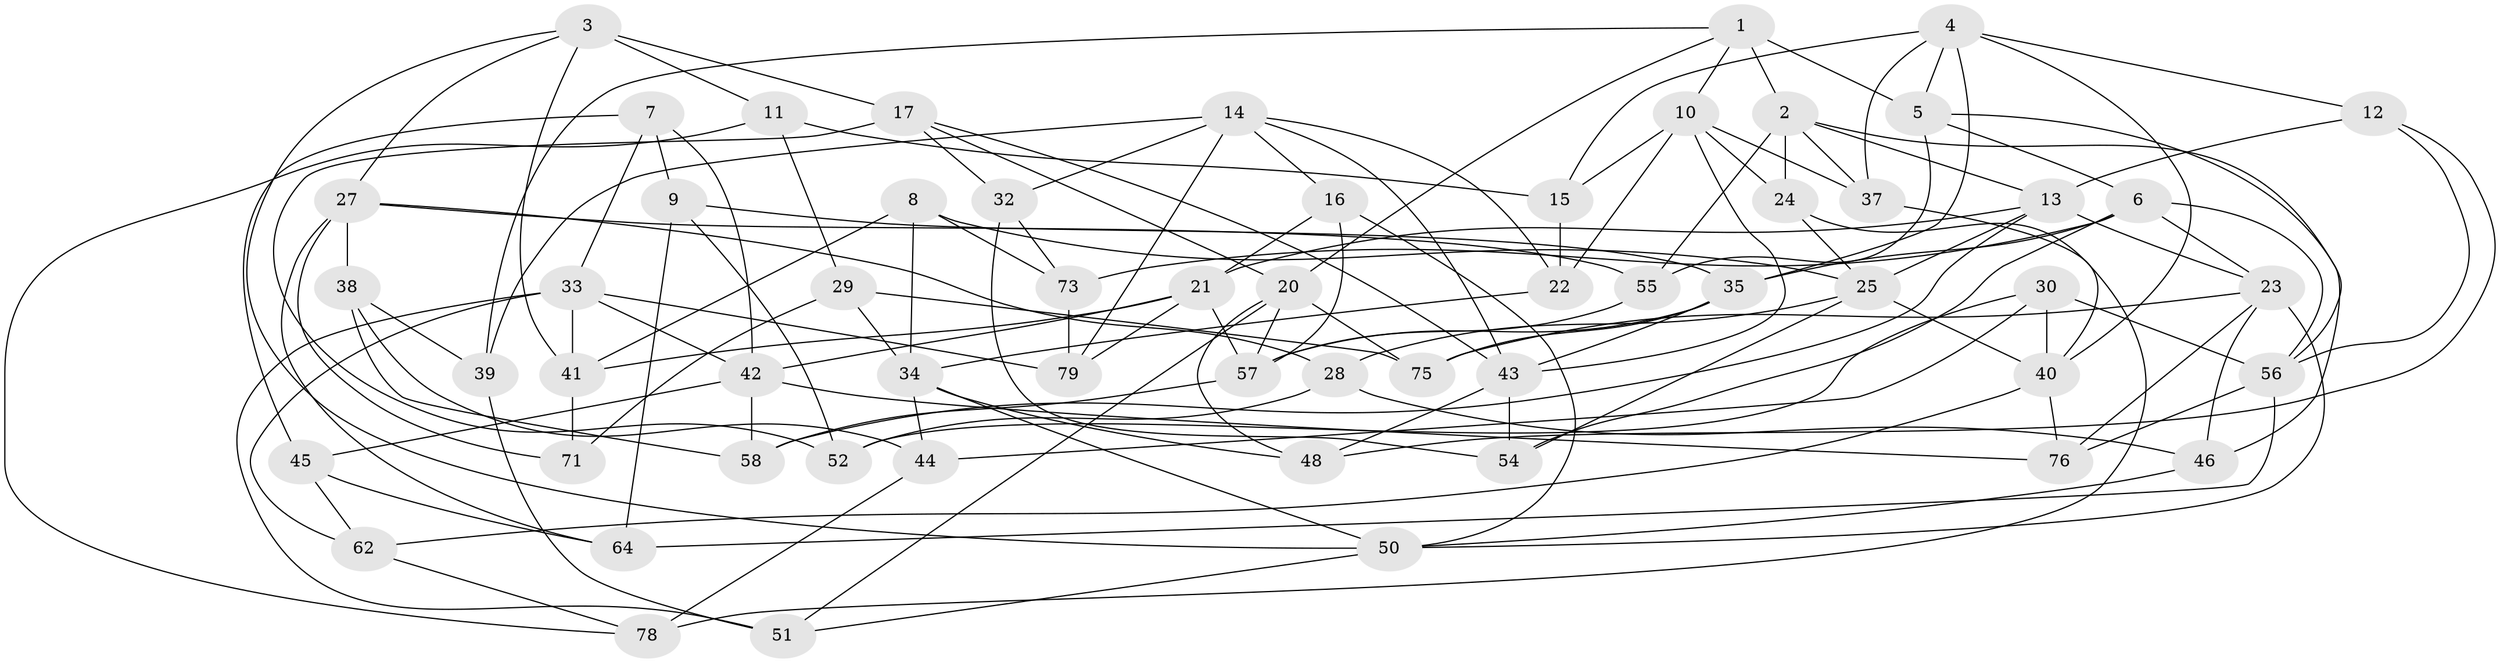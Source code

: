 // original degree distribution, {4: 1.0}
// Generated by graph-tools (version 1.1) at 2025/11/02/27/25 16:11:48]
// undirected, 58 vertices, 138 edges
graph export_dot {
graph [start="1"]
  node [color=gray90,style=filled];
  1 [super="+67"];
  2 [super="+53"];
  3 [super="+47"];
  4 [super="+36"];
  5 [super="+18"];
  6 [super="+77"];
  7;
  8;
  9;
  10 [super="+49"];
  11;
  12;
  13 [super="+26"];
  14 [super="+83"];
  15;
  16;
  17 [super="+19"];
  20 [super="+59"];
  21 [super="+69"];
  22;
  23 [super="+31"];
  24;
  25 [super="+63"];
  27 [super="+80"];
  28;
  29;
  30;
  32;
  33 [super="+81"];
  34 [super="+60"];
  35 [super="+82"];
  37;
  38;
  39;
  40 [super="+65"];
  41 [super="+66"];
  42 [super="+68"];
  43 [super="+61"];
  44;
  45;
  46;
  48;
  50 [super="+74"];
  51;
  52;
  54;
  55;
  56 [super="+70"];
  57 [super="+72"];
  58;
  62;
  64;
  71;
  73;
  75;
  76;
  78;
  79;
  1 -- 5 [weight=2];
  1 -- 10;
  1 -- 2;
  1 -- 20;
  1 -- 39;
  2 -- 46;
  2 -- 55;
  2 -- 24;
  2 -- 37;
  2 -- 13;
  3 -- 11;
  3 -- 17 [weight=2];
  3 -- 50;
  3 -- 41;
  3 -- 27;
  4 -- 12;
  4 -- 37;
  4 -- 15;
  4 -- 40;
  4 -- 35;
  4 -- 5;
  5 -- 6;
  5 -- 55;
  5 -- 56;
  6 -- 35;
  6 -- 23;
  6 -- 73;
  6 -- 54;
  6 -- 56;
  7 -- 42;
  7 -- 45;
  7 -- 9;
  7 -- 33;
  8 -- 73;
  8 -- 25;
  8 -- 41;
  8 -- 34;
  9 -- 52;
  9 -- 64;
  9 -- 35;
  10 -- 37;
  10 -- 22;
  10 -- 24;
  10 -- 43;
  10 -- 15;
  11 -- 29;
  11 -- 78;
  11 -- 15;
  12 -- 13;
  12 -- 48;
  12 -- 56;
  13 -- 21;
  13 -- 23;
  13 -- 25;
  13 -- 58;
  14 -- 79;
  14 -- 39;
  14 -- 22;
  14 -- 16;
  14 -- 32;
  14 -- 43;
  15 -- 22;
  16 -- 57;
  16 -- 50;
  16 -- 21;
  17 -- 52;
  17 -- 20;
  17 -- 32;
  17 -- 43;
  20 -- 48;
  20 -- 51;
  20 -- 75;
  20 -- 57;
  21 -- 79;
  21 -- 41;
  21 -- 57;
  21 -- 42;
  22 -- 34;
  23 -- 46;
  23 -- 75;
  23 -- 50;
  23 -- 76;
  24 -- 78;
  24 -- 25;
  25 -- 40;
  25 -- 28;
  25 -- 54;
  27 -- 28;
  27 -- 64;
  27 -- 71;
  27 -- 38;
  27 -- 55;
  28 -- 52;
  28 -- 46;
  29 -- 71;
  29 -- 75;
  29 -- 34;
  30 -- 52;
  30 -- 44;
  30 -- 56;
  30 -- 40;
  32 -- 73;
  32 -- 54;
  33 -- 79;
  33 -- 62;
  33 -- 51;
  33 -- 41;
  33 -- 42;
  34 -- 48;
  34 -- 50;
  34 -- 44;
  35 -- 75;
  35 -- 43;
  35 -- 57;
  37 -- 40;
  38 -- 58;
  38 -- 39;
  38 -- 44;
  39 -- 51;
  40 -- 62;
  40 -- 76;
  41 -- 71 [weight=2];
  42 -- 58;
  42 -- 45;
  42 -- 76;
  43 -- 48;
  43 -- 54;
  44 -- 78;
  45 -- 64;
  45 -- 62;
  46 -- 50;
  50 -- 51;
  55 -- 57;
  56 -- 64;
  56 -- 76;
  57 -- 58;
  62 -- 78;
  73 -- 79;
}
